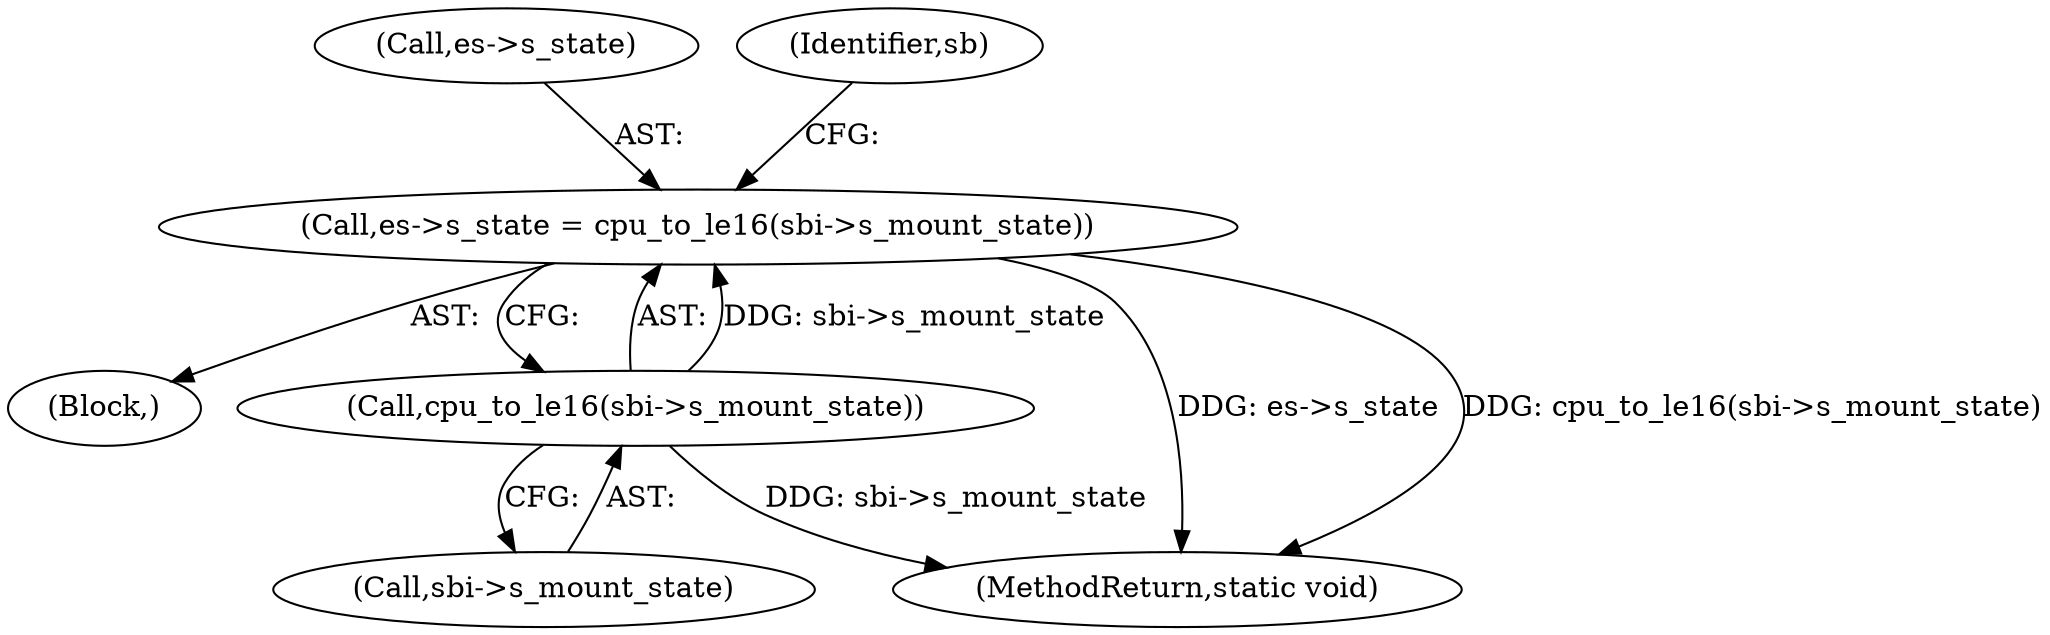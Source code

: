 digraph "0_linux_82939d7999dfc1f1998c4b1c12e2f19edbdff272_0@pointer" {
"1000184" [label="(Call,es->s_state = cpu_to_le16(sbi->s_mount_state))"];
"1000188" [label="(Call,cpu_to_le16(sbi->s_mount_state))"];
"1000184" [label="(Call,es->s_state = cpu_to_le16(sbi->s_mount_state))"];
"1000185" [label="(Call,es->s_state)"];
"1000196" [label="(Identifier,sb)"];
"1000181" [label="(Block,)"];
"1000188" [label="(Call,cpu_to_le16(sbi->s_mount_state))"];
"1000364" [label="(MethodReturn,static void)"];
"1000189" [label="(Call,sbi->s_mount_state)"];
"1000184" -> "1000181"  [label="AST: "];
"1000184" -> "1000188"  [label="CFG: "];
"1000185" -> "1000184"  [label="AST: "];
"1000188" -> "1000184"  [label="AST: "];
"1000196" -> "1000184"  [label="CFG: "];
"1000184" -> "1000364"  [label="DDG: es->s_state"];
"1000184" -> "1000364"  [label="DDG: cpu_to_le16(sbi->s_mount_state)"];
"1000188" -> "1000184"  [label="DDG: sbi->s_mount_state"];
"1000188" -> "1000189"  [label="CFG: "];
"1000189" -> "1000188"  [label="AST: "];
"1000188" -> "1000364"  [label="DDG: sbi->s_mount_state"];
}
